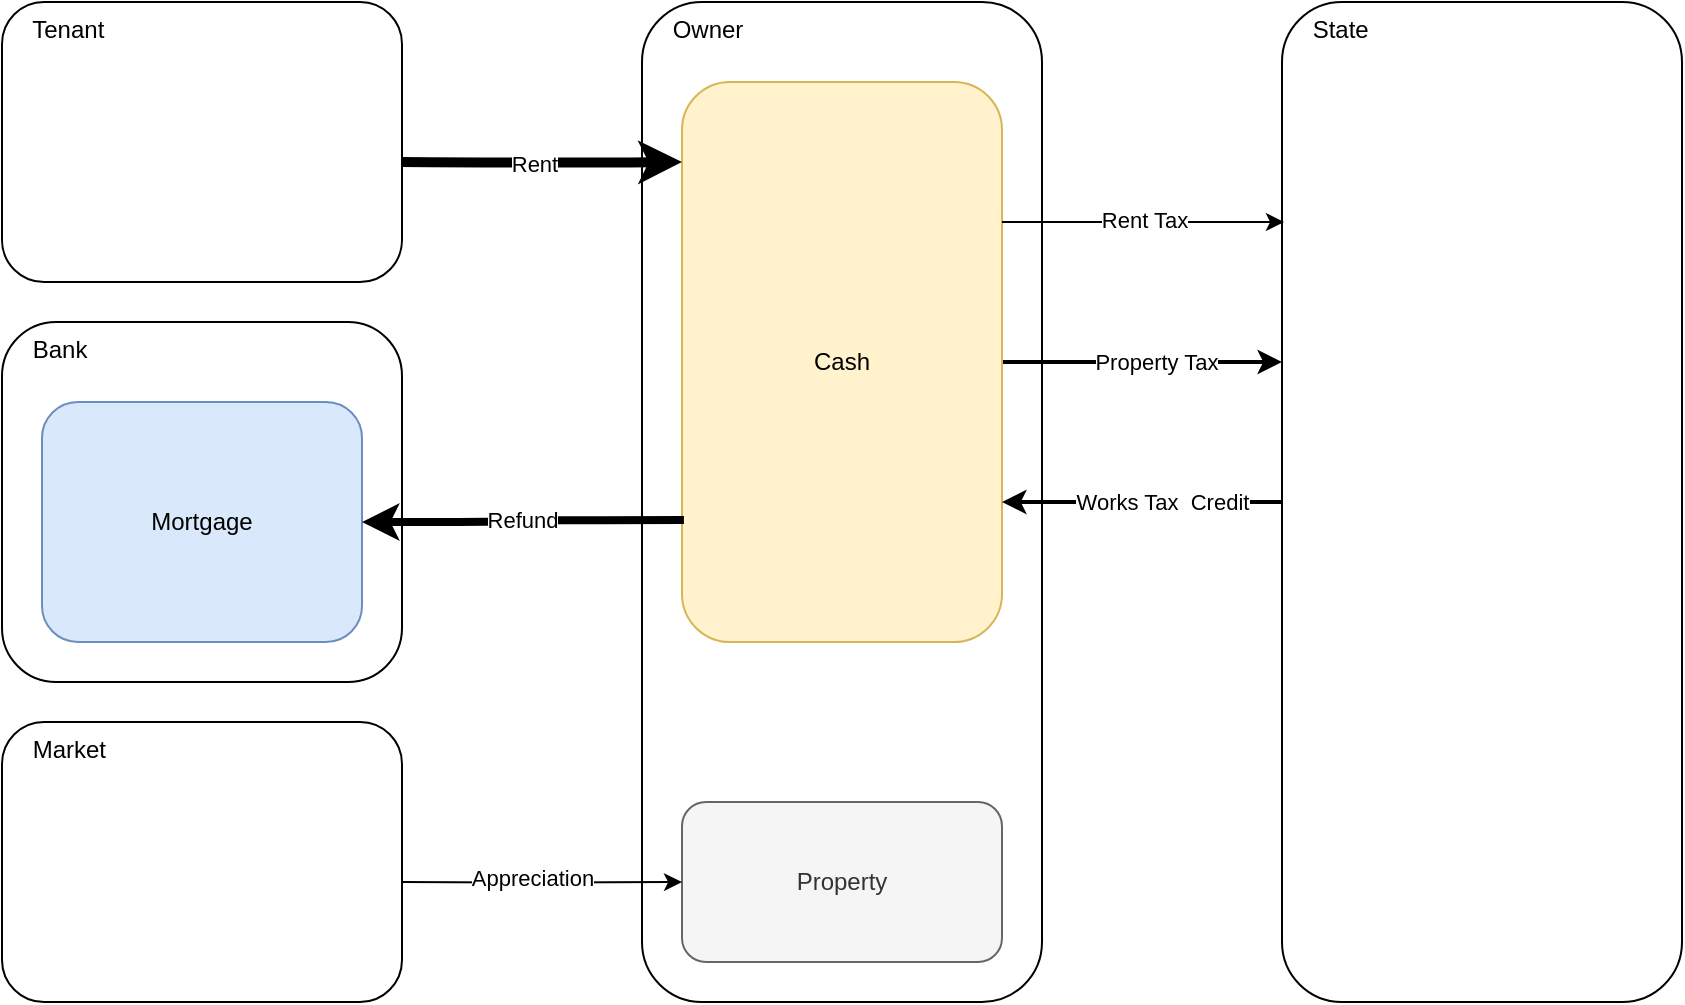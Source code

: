<mxfile version="14.5.1" type="device"><diagram id="rEqbOxtxej5umOspHwAl" name="Page-1"><mxGraphModel dx="786" dy="519" grid="1" gridSize="10" guides="1" tooltips="1" connect="1" arrows="1" fold="1" page="1" pageScale="1" pageWidth="827" pageHeight="1169" math="0" shadow="0"><root><mxCell id="0"/><mxCell id="1" parent="0"/><mxCell id="INNPWaG3d3_7VHb1uVuj-8" value="&amp;nbsp; &amp;nbsp; Owner" style="rounded=1;whiteSpace=wrap;html=1;verticalAlign=top;align=left;" parent="1" vertex="1"><mxGeometry x="380" y="40" width="200" height="500" as="geometry"/></mxCell><mxCell id="INNPWaG3d3_7VHb1uVuj-7" value="&amp;nbsp; &amp;nbsp; Tenant" style="rounded=1;whiteSpace=wrap;html=1;verticalAlign=top;align=left;" parent="1" vertex="1"><mxGeometry x="60" y="40" width="200" height="140" as="geometry"/></mxCell><mxCell id="INNPWaG3d3_7VHb1uVuj-63" style="edgeStyle=orthogonalEdgeStyle;curved=1;rounded=0;orthogonalLoop=1;jettySize=auto;html=1;entryX=0;entryY=0.36;entryDx=0;entryDy=0;entryPerimeter=0;labelBackgroundColor=#FFFFFF;startArrow=none;startFill=0;strokeWidth=2;fillColor=#ffffff;" parent="1" source="INNPWaG3d3_7VHb1uVuj-1" target="INNPWaG3d3_7VHb1uVuj-38" edge="1"><mxGeometry relative="1" as="geometry"/></mxCell><mxCell id="INNPWaG3d3_7VHb1uVuj-64" value="Property Tax" style="edgeLabel;html=1;align=center;verticalAlign=middle;resizable=0;points=[];" parent="INNPWaG3d3_7VHb1uVuj-63" vertex="1" connectable="0"><mxGeometry x="0.09" relative="1" as="geometry"><mxPoint as="offset"/></mxGeometry></mxCell><mxCell id="INNPWaG3d3_7VHb1uVuj-1" value="Cash" style="rounded=1;whiteSpace=wrap;html=1;fillColor=#fff2cc;strokeColor=#d6b656;" parent="1" vertex="1"><mxGeometry x="400" y="80" width="160" height="280" as="geometry"/></mxCell><mxCell id="INNPWaG3d3_7VHb1uVuj-3" value="Property" style="rounded=1;whiteSpace=wrap;html=1;fillColor=#f5f5f5;strokeColor=#666666;fontColor=#333333;" parent="1" vertex="1"><mxGeometry x="400" y="440" width="160" height="80" as="geometry"/></mxCell><mxCell id="INNPWaG3d3_7VHb1uVuj-9" value="&amp;nbsp; &amp;nbsp; Bank" style="rounded=1;whiteSpace=wrap;html=1;verticalAlign=top;align=left;" parent="1" vertex="1"><mxGeometry x="60" y="200" width="200" height="180" as="geometry"/></mxCell><mxCell id="INNPWaG3d3_7VHb1uVuj-12" value="&amp;nbsp; &amp;nbsp; Market" style="rounded=1;whiteSpace=wrap;html=1;verticalAlign=top;align=left;" parent="1" vertex="1"><mxGeometry x="60" y="400" width="200" height="140" as="geometry"/></mxCell><mxCell id="INNPWaG3d3_7VHb1uVuj-44" style="edgeStyle=orthogonalEdgeStyle;curved=1;rounded=0;orthogonalLoop=1;jettySize=auto;html=1;labelBackgroundColor=#FFFFFF;startArrow=none;startFill=0;strokeWidth=1;fillColor=#ffffff;" parent="1" target="INNPWaG3d3_7VHb1uVuj-3" edge="1"><mxGeometry relative="1" as="geometry"><mxPoint x="260" y="480" as="sourcePoint"/></mxGeometry></mxCell><mxCell id="INNPWaG3d3_7VHb1uVuj-48" value="Appreciation" style="edgeLabel;html=1;align=center;verticalAlign=middle;resizable=0;points=[];" parent="INNPWaG3d3_7VHb1uVuj-44" vertex="1" connectable="0"><mxGeometry x="-0.077" y="3" relative="1" as="geometry"><mxPoint as="offset"/></mxGeometry></mxCell><mxCell id="INNPWaG3d3_7VHb1uVuj-23" value="Mortgage" style="rounded=1;whiteSpace=wrap;html=1;fillColor=#dae8fc;strokeColor=#6c8ebf;" parent="1" vertex="1"><mxGeometry x="80" y="240" width="160" height="120" as="geometry"/></mxCell><mxCell id="INNPWaG3d3_7VHb1uVuj-37" style="edgeStyle=orthogonalEdgeStyle;curved=1;rounded=0;orthogonalLoop=1;jettySize=auto;html=1;entryX=0;entryY=0.143;entryDx=0;entryDy=0;labelBackgroundColor=#FFFFFF;startArrow=none;startFill=0;strokeWidth=5;fillColor=#ffffff;entryPerimeter=0;" parent="1" target="INNPWaG3d3_7VHb1uVuj-1" edge="1"><mxGeometry relative="1" as="geometry"><mxPoint x="260" y="120" as="sourcePoint"/></mxGeometry></mxCell><mxCell id="INNPWaG3d3_7VHb1uVuj-45" value="Rent" style="edgeLabel;html=1;align=center;verticalAlign=middle;resizable=0;points=[];" parent="INNPWaG3d3_7VHb1uVuj-37" vertex="1" connectable="0"><mxGeometry x="-0.062" relative="1" as="geometry"><mxPoint as="offset"/></mxGeometry></mxCell><mxCell id="INNPWaG3d3_7VHb1uVuj-61" style="edgeStyle=orthogonalEdgeStyle;curved=1;rounded=0;orthogonalLoop=1;jettySize=auto;html=1;entryX=1;entryY=0.75;entryDx=0;entryDy=0;labelBackgroundColor=#FFFFFF;startArrow=none;startFill=0;strokeWidth=2;fillColor=#ffffff;exitX=0;exitY=0.5;exitDx=0;exitDy=0;" parent="1" source="INNPWaG3d3_7VHb1uVuj-38" target="INNPWaG3d3_7VHb1uVuj-1" edge="1"><mxGeometry relative="1" as="geometry"/></mxCell><mxCell id="INNPWaG3d3_7VHb1uVuj-65" value="Works Tax&amp;nbsp; Credit" style="edgeLabel;html=1;align=center;verticalAlign=middle;resizable=0;points=[];" parent="INNPWaG3d3_7VHb1uVuj-61" vertex="1" connectable="0"><mxGeometry x="0.057" relative="1" as="geometry"><mxPoint x="13.76" as="offset"/></mxGeometry></mxCell><mxCell id="INNPWaG3d3_7VHb1uVuj-38" value="&amp;nbsp; &amp;nbsp; State" style="rounded=1;whiteSpace=wrap;html=1;verticalAlign=top;align=left;" parent="1" vertex="1"><mxGeometry x="700" y="40" width="200" height="500" as="geometry"/></mxCell><mxCell id="INNPWaG3d3_7VHb1uVuj-52" style="edgeStyle=orthogonalEdgeStyle;curved=1;rounded=0;orthogonalLoop=1;jettySize=auto;html=1;exitX=1;exitY=0.25;exitDx=0;exitDy=0;labelBackgroundColor=#FFFFFF;startArrow=none;startFill=0;strokeWidth=1;fillColor=#ffffff;entryX=0.005;entryY=0.22;entryDx=0;entryDy=0;entryPerimeter=0;" parent="1" source="INNPWaG3d3_7VHb1uVuj-1" edge="1" target="INNPWaG3d3_7VHb1uVuj-38"><mxGeometry relative="1" as="geometry"><mxPoint x="700" y="120" as="targetPoint"/></mxGeometry></mxCell><mxCell id="INNPWaG3d3_7VHb1uVuj-55" value="Rent Tax" style="edgeLabel;html=1;align=center;verticalAlign=middle;resizable=0;points=[];" parent="INNPWaG3d3_7VHb1uVuj-52" vertex="1" connectable="0"><mxGeometry x="0.2" y="1" relative="1" as="geometry"><mxPoint x="-14" as="offset"/></mxGeometry></mxCell><mxCell id="X7rlXkwu9ibeFpFqSo2K-2" value="Refund" style="edgeStyle=orthogonalEdgeStyle;rounded=0;orthogonalLoop=1;jettySize=auto;html=1;exitX=0.006;exitY=0.782;exitDx=0;exitDy=0;entryX=1;entryY=0.5;entryDx=0;entryDy=0;curved=1;strokeWidth=4;exitPerimeter=0;" edge="1" parent="1" source="INNPWaG3d3_7VHb1uVuj-1" target="INNPWaG3d3_7VHb1uVuj-23"><mxGeometry relative="1" as="geometry"/></mxCell></root></mxGraphModel></diagram></mxfile>